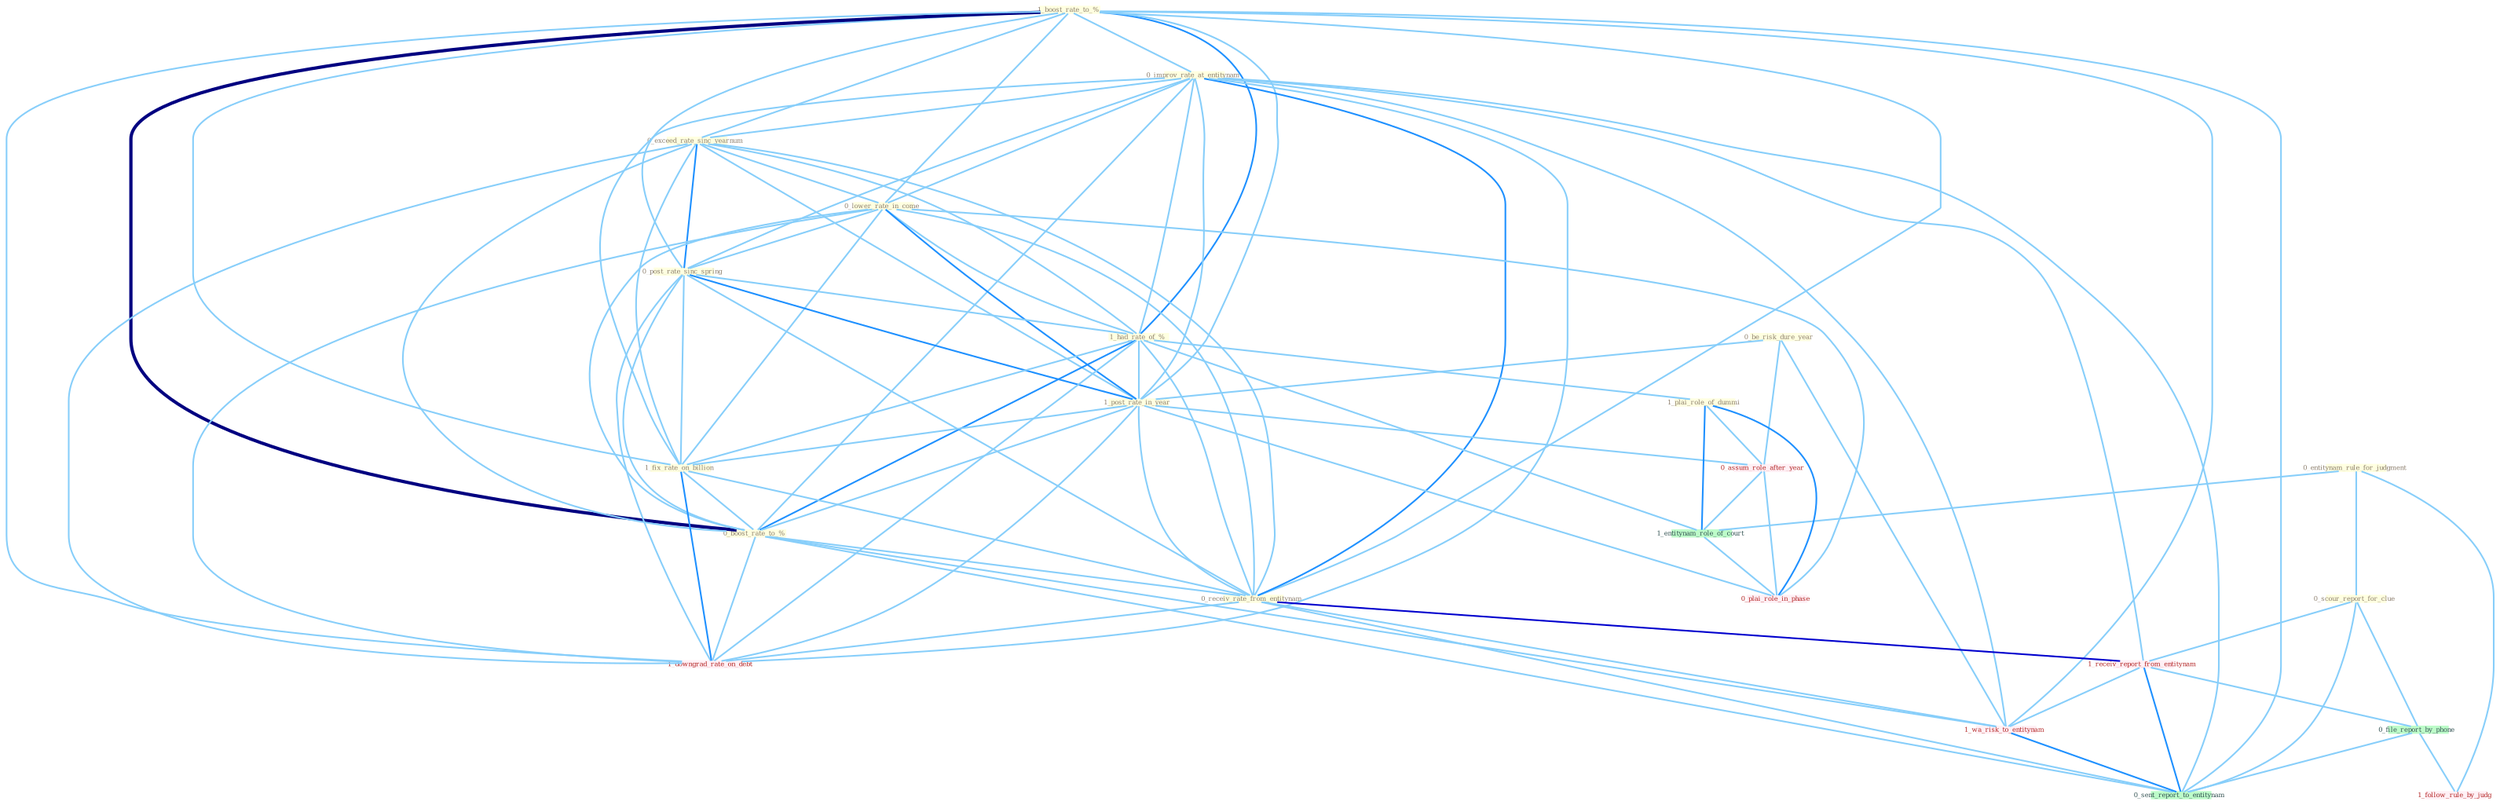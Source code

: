 Graph G{ 
    node
    [shape=polygon,style=filled,width=.5,height=.06,color="#BDFCC9",fixedsize=true,fontsize=4,
    fontcolor="#2f4f4f"];
    {node
    [color="#ffffe0", fontcolor="#8b7d6b"] "1_boost_rate_to_% " "0_entitynam_rule_for_judgment " "0_be_risk_dure_year " "0_improv_rate_at_entitynam " "0_exceed_rate_sinc_yearnum " "0_lower_rate_in_come " "0_post_rate_sinc_spring " "0_scour_report_for_clue " "1_had_rate_of_% " "1_post_rate_in_year " "1_plai_role_of_dummi " "1_fix_rate_on_billion " "0_boost_rate_to_% " "0_receiv_rate_from_entitynam "}
{node [color="#fff0f5", fontcolor="#b22222"] "1_receiv_report_from_entitynam " "0_assum_role_after_year " "1_downgrad_rate_on_debt " "1_follow_rule_by_judg " "1_wa_risk_to_entitynam " "0_plai_role_in_phase "}
edge [color="#B0E2FF"];

	"1_boost_rate_to_% " -- "0_improv_rate_at_entitynam " [w="1", color="#87cefa" ];
	"1_boost_rate_to_% " -- "0_exceed_rate_sinc_yearnum " [w="1", color="#87cefa" ];
	"1_boost_rate_to_% " -- "0_lower_rate_in_come " [w="1", color="#87cefa" ];
	"1_boost_rate_to_% " -- "0_post_rate_sinc_spring " [w="1", color="#87cefa" ];
	"1_boost_rate_to_% " -- "1_had_rate_of_% " [w="2", color="#1e90ff" , len=0.8];
	"1_boost_rate_to_% " -- "1_post_rate_in_year " [w="1", color="#87cefa" ];
	"1_boost_rate_to_% " -- "1_fix_rate_on_billion " [w="1", color="#87cefa" ];
	"1_boost_rate_to_% " -- "0_boost_rate_to_% " [w="4", style=bold, color="#000080", len=0.4];
	"1_boost_rate_to_% " -- "0_receiv_rate_from_entitynam " [w="1", color="#87cefa" ];
	"1_boost_rate_to_% " -- "1_downgrad_rate_on_debt " [w="1", color="#87cefa" ];
	"1_boost_rate_to_% " -- "1_wa_risk_to_entitynam " [w="1", color="#87cefa" ];
	"1_boost_rate_to_% " -- "0_sent_report_to_entitynam " [w="1", color="#87cefa" ];
	"0_entitynam_rule_for_judgment " -- "0_scour_report_for_clue " [w="1", color="#87cefa" ];
	"0_entitynam_rule_for_judgment " -- "1_entitynam_role_of_court " [w="1", color="#87cefa" ];
	"0_entitynam_rule_for_judgment " -- "1_follow_rule_by_judg " [w="1", color="#87cefa" ];
	"0_be_risk_dure_year " -- "1_post_rate_in_year " [w="1", color="#87cefa" ];
	"0_be_risk_dure_year " -- "0_assum_role_after_year " [w="1", color="#87cefa" ];
	"0_be_risk_dure_year " -- "1_wa_risk_to_entitynam " [w="1", color="#87cefa" ];
	"0_improv_rate_at_entitynam " -- "0_exceed_rate_sinc_yearnum " [w="1", color="#87cefa" ];
	"0_improv_rate_at_entitynam " -- "0_lower_rate_in_come " [w="1", color="#87cefa" ];
	"0_improv_rate_at_entitynam " -- "0_post_rate_sinc_spring " [w="1", color="#87cefa" ];
	"0_improv_rate_at_entitynam " -- "1_had_rate_of_% " [w="1", color="#87cefa" ];
	"0_improv_rate_at_entitynam " -- "1_post_rate_in_year " [w="1", color="#87cefa" ];
	"0_improv_rate_at_entitynam " -- "1_fix_rate_on_billion " [w="1", color="#87cefa" ];
	"0_improv_rate_at_entitynam " -- "0_boost_rate_to_% " [w="1", color="#87cefa" ];
	"0_improv_rate_at_entitynam " -- "0_receiv_rate_from_entitynam " [w="2", color="#1e90ff" , len=0.8];
	"0_improv_rate_at_entitynam " -- "1_receiv_report_from_entitynam " [w="1", color="#87cefa" ];
	"0_improv_rate_at_entitynam " -- "1_downgrad_rate_on_debt " [w="1", color="#87cefa" ];
	"0_improv_rate_at_entitynam " -- "1_wa_risk_to_entitynam " [w="1", color="#87cefa" ];
	"0_improv_rate_at_entitynam " -- "0_sent_report_to_entitynam " [w="1", color="#87cefa" ];
	"0_exceed_rate_sinc_yearnum " -- "0_lower_rate_in_come " [w="1", color="#87cefa" ];
	"0_exceed_rate_sinc_yearnum " -- "0_post_rate_sinc_spring " [w="2", color="#1e90ff" , len=0.8];
	"0_exceed_rate_sinc_yearnum " -- "1_had_rate_of_% " [w="1", color="#87cefa" ];
	"0_exceed_rate_sinc_yearnum " -- "1_post_rate_in_year " [w="1", color="#87cefa" ];
	"0_exceed_rate_sinc_yearnum " -- "1_fix_rate_on_billion " [w="1", color="#87cefa" ];
	"0_exceed_rate_sinc_yearnum " -- "0_boost_rate_to_% " [w="1", color="#87cefa" ];
	"0_exceed_rate_sinc_yearnum " -- "0_receiv_rate_from_entitynam " [w="1", color="#87cefa" ];
	"0_exceed_rate_sinc_yearnum " -- "1_downgrad_rate_on_debt " [w="1", color="#87cefa" ];
	"0_lower_rate_in_come " -- "0_post_rate_sinc_spring " [w="1", color="#87cefa" ];
	"0_lower_rate_in_come " -- "1_had_rate_of_% " [w="1", color="#87cefa" ];
	"0_lower_rate_in_come " -- "1_post_rate_in_year " [w="2", color="#1e90ff" , len=0.8];
	"0_lower_rate_in_come " -- "1_fix_rate_on_billion " [w="1", color="#87cefa" ];
	"0_lower_rate_in_come " -- "0_boost_rate_to_% " [w="1", color="#87cefa" ];
	"0_lower_rate_in_come " -- "0_receiv_rate_from_entitynam " [w="1", color="#87cefa" ];
	"0_lower_rate_in_come " -- "1_downgrad_rate_on_debt " [w="1", color="#87cefa" ];
	"0_lower_rate_in_come " -- "0_plai_role_in_phase " [w="1", color="#87cefa" ];
	"0_post_rate_sinc_spring " -- "1_had_rate_of_% " [w="1", color="#87cefa" ];
	"0_post_rate_sinc_spring " -- "1_post_rate_in_year " [w="2", color="#1e90ff" , len=0.8];
	"0_post_rate_sinc_spring " -- "1_fix_rate_on_billion " [w="1", color="#87cefa" ];
	"0_post_rate_sinc_spring " -- "0_boost_rate_to_% " [w="1", color="#87cefa" ];
	"0_post_rate_sinc_spring " -- "0_receiv_rate_from_entitynam " [w="1", color="#87cefa" ];
	"0_post_rate_sinc_spring " -- "1_downgrad_rate_on_debt " [w="1", color="#87cefa" ];
	"0_scour_report_for_clue " -- "1_receiv_report_from_entitynam " [w="1", color="#87cefa" ];
	"0_scour_report_for_clue " -- "0_file_report_by_phone " [w="1", color="#87cefa" ];
	"0_scour_report_for_clue " -- "0_sent_report_to_entitynam " [w="1", color="#87cefa" ];
	"1_had_rate_of_% " -- "1_post_rate_in_year " [w="1", color="#87cefa" ];
	"1_had_rate_of_% " -- "1_plai_role_of_dummi " [w="1", color="#87cefa" ];
	"1_had_rate_of_% " -- "1_fix_rate_on_billion " [w="1", color="#87cefa" ];
	"1_had_rate_of_% " -- "0_boost_rate_to_% " [w="2", color="#1e90ff" , len=0.8];
	"1_had_rate_of_% " -- "0_receiv_rate_from_entitynam " [w="1", color="#87cefa" ];
	"1_had_rate_of_% " -- "1_entitynam_role_of_court " [w="1", color="#87cefa" ];
	"1_had_rate_of_% " -- "1_downgrad_rate_on_debt " [w="1", color="#87cefa" ];
	"1_post_rate_in_year " -- "1_fix_rate_on_billion " [w="1", color="#87cefa" ];
	"1_post_rate_in_year " -- "0_boost_rate_to_% " [w="1", color="#87cefa" ];
	"1_post_rate_in_year " -- "0_receiv_rate_from_entitynam " [w="1", color="#87cefa" ];
	"1_post_rate_in_year " -- "0_assum_role_after_year " [w="1", color="#87cefa" ];
	"1_post_rate_in_year " -- "1_downgrad_rate_on_debt " [w="1", color="#87cefa" ];
	"1_post_rate_in_year " -- "0_plai_role_in_phase " [w="1", color="#87cefa" ];
	"1_plai_role_of_dummi " -- "0_assum_role_after_year " [w="1", color="#87cefa" ];
	"1_plai_role_of_dummi " -- "1_entitynam_role_of_court " [w="2", color="#1e90ff" , len=0.8];
	"1_plai_role_of_dummi " -- "0_plai_role_in_phase " [w="2", color="#1e90ff" , len=0.8];
	"1_fix_rate_on_billion " -- "0_boost_rate_to_% " [w="1", color="#87cefa" ];
	"1_fix_rate_on_billion " -- "0_receiv_rate_from_entitynam " [w="1", color="#87cefa" ];
	"1_fix_rate_on_billion " -- "1_downgrad_rate_on_debt " [w="2", color="#1e90ff" , len=0.8];
	"0_boost_rate_to_% " -- "0_receiv_rate_from_entitynam " [w="1", color="#87cefa" ];
	"0_boost_rate_to_% " -- "1_downgrad_rate_on_debt " [w="1", color="#87cefa" ];
	"0_boost_rate_to_% " -- "1_wa_risk_to_entitynam " [w="1", color="#87cefa" ];
	"0_boost_rate_to_% " -- "0_sent_report_to_entitynam " [w="1", color="#87cefa" ];
	"0_receiv_rate_from_entitynam " -- "1_receiv_report_from_entitynam " [w="3", color="#0000cd" , len=0.6];
	"0_receiv_rate_from_entitynam " -- "1_downgrad_rate_on_debt " [w="1", color="#87cefa" ];
	"0_receiv_rate_from_entitynam " -- "1_wa_risk_to_entitynam " [w="1", color="#87cefa" ];
	"0_receiv_rate_from_entitynam " -- "0_sent_report_to_entitynam " [w="1", color="#87cefa" ];
	"1_receiv_report_from_entitynam " -- "0_file_report_by_phone " [w="1", color="#87cefa" ];
	"1_receiv_report_from_entitynam " -- "1_wa_risk_to_entitynam " [w="1", color="#87cefa" ];
	"1_receiv_report_from_entitynam " -- "0_sent_report_to_entitynam " [w="2", color="#1e90ff" , len=0.8];
	"0_assum_role_after_year " -- "1_entitynam_role_of_court " [w="1", color="#87cefa" ];
	"0_assum_role_after_year " -- "0_plai_role_in_phase " [w="1", color="#87cefa" ];
	"1_entitynam_role_of_court " -- "0_plai_role_in_phase " [w="1", color="#87cefa" ];
	"0_file_report_by_phone " -- "1_follow_rule_by_judg " [w="1", color="#87cefa" ];
	"0_file_report_by_phone " -- "0_sent_report_to_entitynam " [w="1", color="#87cefa" ];
	"1_wa_risk_to_entitynam " -- "0_sent_report_to_entitynam " [w="2", color="#1e90ff" , len=0.8];
}